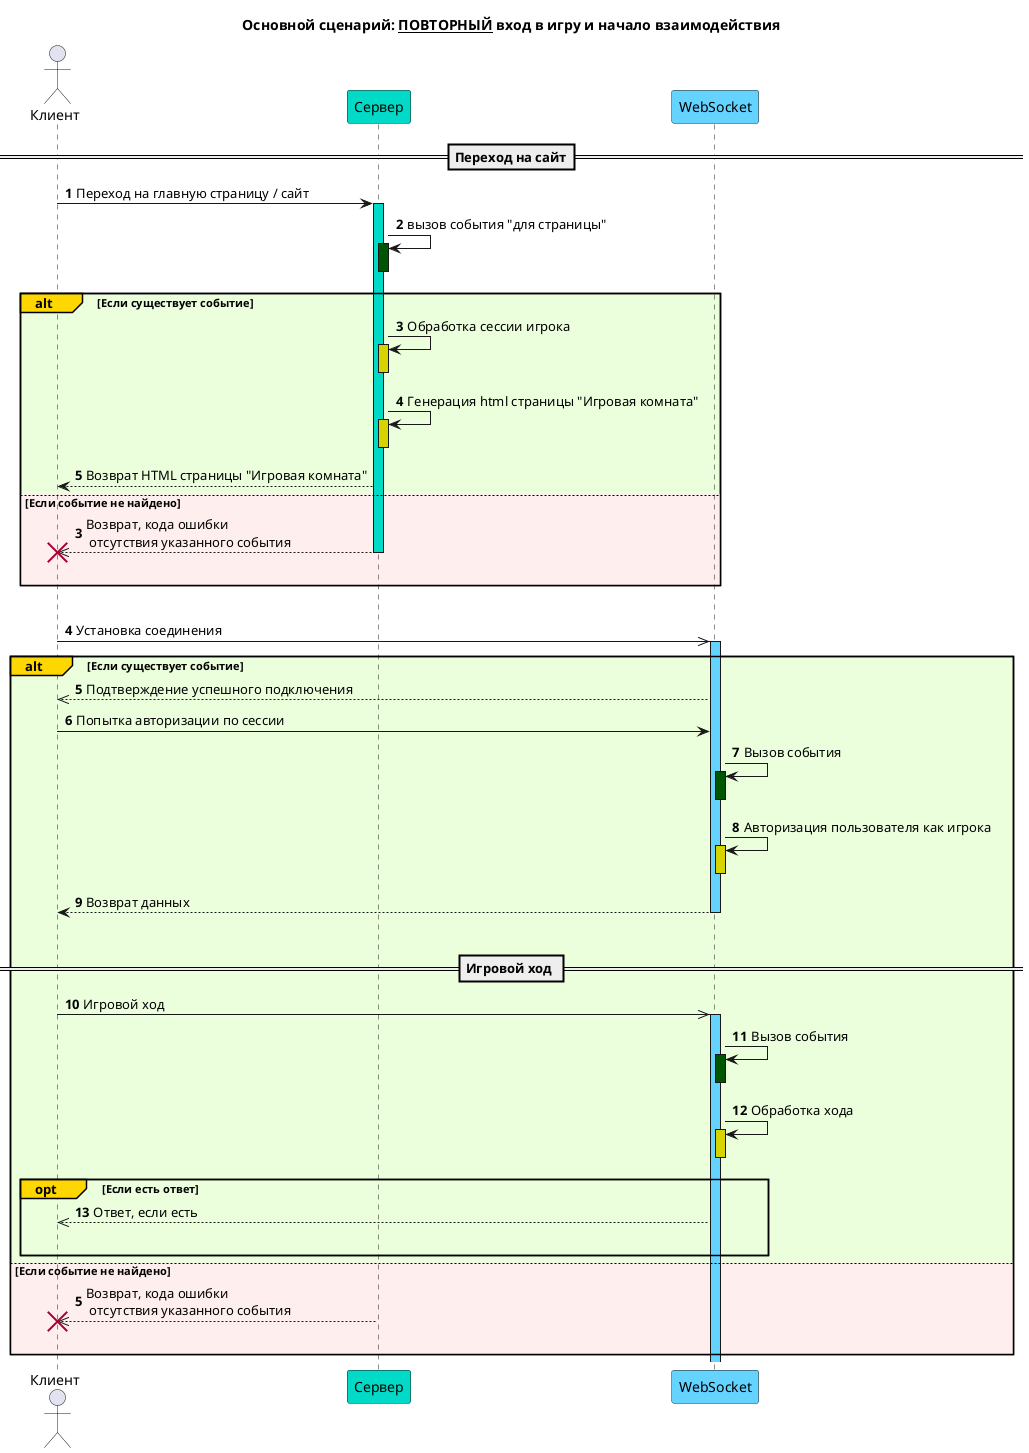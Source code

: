 @startuml sequenceDiagramsGeneral2
title Основной сценарий: __ПОВТОРНЫЙ__ вход в игру и начало взаимодействия

actor Клиент as client
participant Сервер as server #00dac7
participant WebSocket #65d3ff

autonumber
==Переход на сайт==
client -> server ++ #00dac7 : Переход на главную страницу / сайт
server -> server ++-- #005500 : вызов события "для страницы"
alt#Gold #ebffdd Если существует событие
    server -> server ++-- #d6d300 : Обработка сессии игрока
    server -> server ++-- #d6d300 : Генерация html страницы "Игровая комната"
    server --> client : Возврат HTML страницы "Игровая комната"
else #ffeeee Если событие не найдено
    autonumber 3
    server -->> client !! : Возврат, кода ошибки\n отсутствия указанного события
    deactivate server
    |||
end

|||
client ->> WebSocket ++ #65d3ff : Установка соединения
alt#Gold #ebffdd Если существует событие
    WebSocket -->> client : Подтверждение успешного подключения

    client -> WebSocket : Попытка авторизации по сессии
    WebSocket -> WebSocket ++-- #005500 : Вызов события
    WebSocket -> WebSocket ++-- #d6d300 : Авторизация пользователя как игрока
    WebSocket --> client -- : Возврат данных
    |||
    == Игровой ход ==
    client ->> WebSocket ++ #65d3ff : Игровой ход
    WebSocket -> WebSocket ++-- #005500 : Вызов события
    WebSocket -> WebSocket ++-- #d6d300 : Обработка хода

    opt#Gold Если есть ответ
        WebSocket -->> client : Ответ, если есть
        |||
    end
else #ffeeee Если событие не найдено
    autonumber 5
    server -->> client !! : Возврат, кода ошибки\n отсутствия указанного события
    |||
end
@enduml